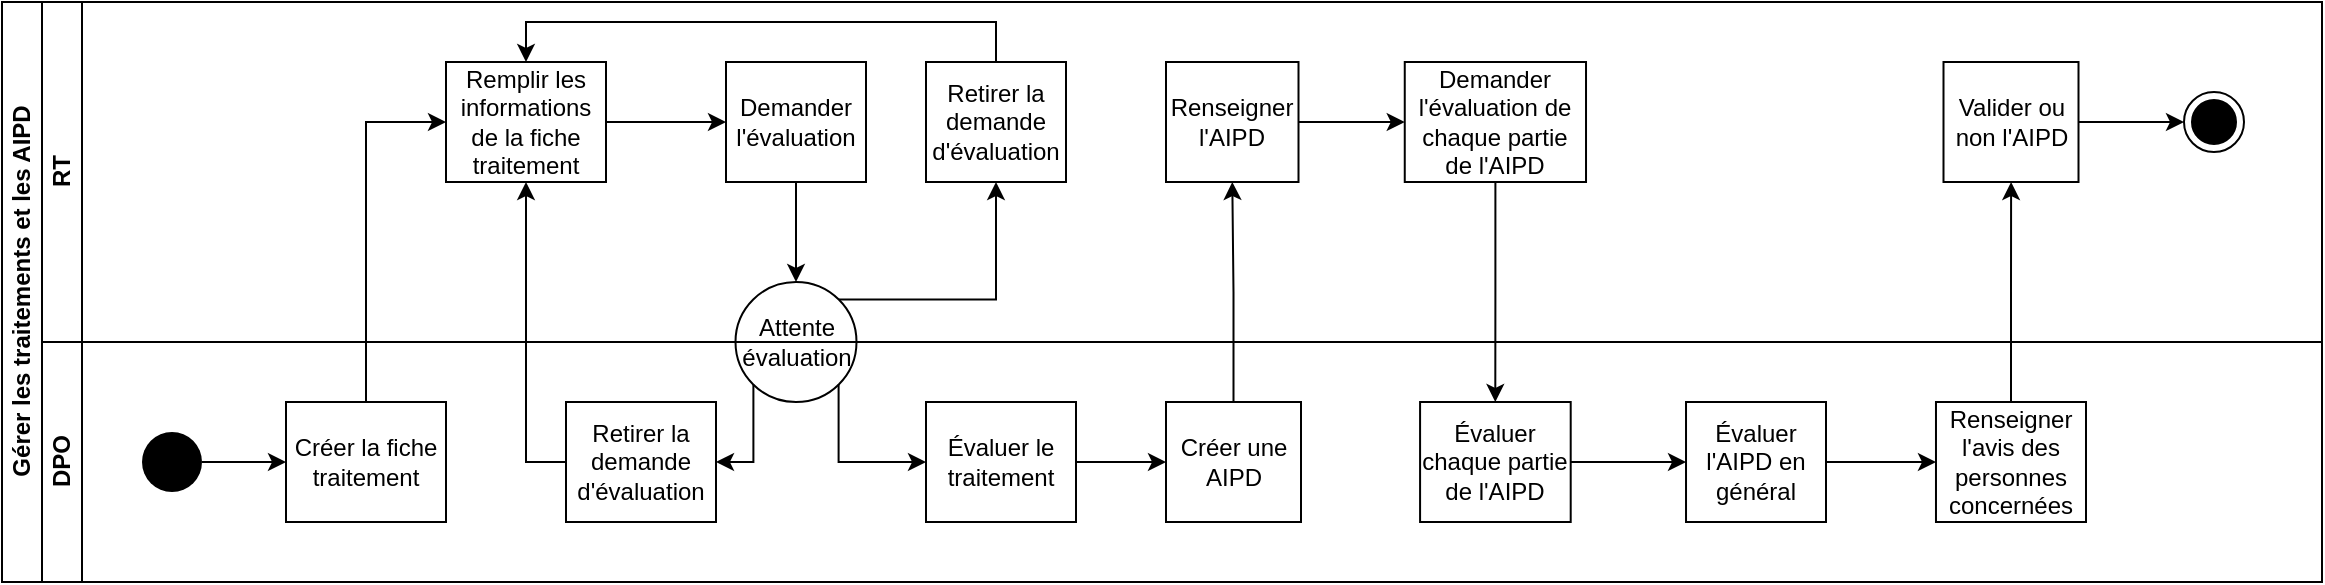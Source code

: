 <mxfile version="14.6.3" type="device"><diagram id="prtHgNgQTEPvFCAcTncT" name="Page-1"><mxGraphModel dx="1588" dy="912" grid="1" gridSize="10" guides="1" tooltips="1" connect="1" arrows="1" fold="1" page="1" pageScale="1" pageWidth="827" pageHeight="1169" math="0" shadow="0"><root><mxCell id="0"/><mxCell id="1" parent="0"/><mxCell id="dNxyNK7c78bLwvsdeMH5-19" value="Gérer les traitements et les AIPD" style="swimlane;html=1;childLayout=stackLayout;resizeParent=1;resizeParentMax=0;horizontal=0;startSize=20;horizontalStack=0;" parent="1" vertex="1"><mxGeometry x="120" y="120" width="1160" height="290" as="geometry"/></mxCell><mxCell id="dNxyNK7c78bLwvsdeMH5-21" value="RT" style="swimlane;html=1;startSize=20;horizontal=0;" parent="dNxyNK7c78bLwvsdeMH5-19" vertex="1"><mxGeometry x="20" width="1140" height="170" as="geometry"/></mxCell><mxCell id="dNxyNK7c78bLwvsdeMH5-26" value="Remplir les informations de la fiche traitement" style="rounded=0;whiteSpace=wrap;html=1;fontFamily=Helvetica;fontSize=12;fontColor=#000000;align=center;" parent="dNxyNK7c78bLwvsdeMH5-21" vertex="1"><mxGeometry x="202" y="30" width="80" height="60" as="geometry"/></mxCell><mxCell id="e5EoOdMNmGTIF2PpCyzY-6" value="Retirer la demande d'évaluation" style="rounded=0;whiteSpace=wrap;html=1;" vertex="1" parent="dNxyNK7c78bLwvsdeMH5-21"><mxGeometry x="442" y="30" width="70" height="60" as="geometry"/></mxCell><mxCell id="e5EoOdMNmGTIF2PpCyzY-9" value="" style="edgeStyle=orthogonalEdgeStyle;rounded=0;orthogonalLoop=1;jettySize=auto;html=1;entryX=0.5;entryY=0;entryDx=0;entryDy=0;" edge="1" parent="dNxyNK7c78bLwvsdeMH5-21" source="e5EoOdMNmGTIF2PpCyzY-6" target="dNxyNK7c78bLwvsdeMH5-26"><mxGeometry relative="1" as="geometry"><mxPoint x="395" y="-65" as="targetPoint"/><Array as="points"><mxPoint x="395" y="10"/><mxPoint x="160" y="10"/></Array></mxGeometry></mxCell><mxCell id="e5EoOdMNmGTIF2PpCyzY-7" value="" style="edgeStyle=orthogonalEdgeStyle;rounded=0;orthogonalLoop=1;jettySize=auto;html=1;exitX=1;exitY=0;exitDx=0;exitDy=0;" edge="1" parent="dNxyNK7c78bLwvsdeMH5-21" source="e5EoOdMNmGTIF2PpCyzY-4" target="e5EoOdMNmGTIF2PpCyzY-6"><mxGeometry relative="1" as="geometry"/></mxCell><mxCell id="e5EoOdMNmGTIF2PpCyzY-4" value="Attente évaluation" style="ellipse;whiteSpace=wrap;html=1;rounded=0;" vertex="1" parent="dNxyNK7c78bLwvsdeMH5-21"><mxGeometry x="346.75" y="140" width="60.5" height="60" as="geometry"/></mxCell><mxCell id="e5EoOdMNmGTIF2PpCyzY-19" value="Renseigner l'AIPD" style="whiteSpace=wrap;html=1;rounded=0;" vertex="1" parent="dNxyNK7c78bLwvsdeMH5-21"><mxGeometry x="562" y="30" width="66.25" height="60" as="geometry"/></mxCell><mxCell id="e5EoOdMNmGTIF2PpCyzY-31" value="Valider ou non l'AIPD" style="whiteSpace=wrap;html=1;rounded=0;" vertex="1" parent="dNxyNK7c78bLwvsdeMH5-21"><mxGeometry x="950.75" y="30" width="67.5" height="60" as="geometry"/></mxCell><mxCell id="e5EoOdMNmGTIF2PpCyzY-36" value="" style="ellipse;html=1;shape=endState;fillColor=#000000;strokeColor=#000000;" vertex="1" parent="dNxyNK7c78bLwvsdeMH5-21"><mxGeometry x="1071" y="45" width="30" height="30" as="geometry"/></mxCell><mxCell id="e5EoOdMNmGTIF2PpCyzY-42" value="" style="edgeStyle=orthogonalEdgeStyle;rounded=0;orthogonalLoop=1;jettySize=auto;html=1;entryX=0;entryY=0.5;entryDx=0;entryDy=0;" edge="1" parent="dNxyNK7c78bLwvsdeMH5-21" source="e5EoOdMNmGTIF2PpCyzY-31" target="e5EoOdMNmGTIF2PpCyzY-36"><mxGeometry relative="1" as="geometry"><mxPoint x="1072" y="60" as="targetPoint"/></mxGeometry></mxCell><mxCell id="dNxyNK7c78bLwvsdeMH5-22" value="DPO" style="swimlane;html=1;startSize=20;horizontal=0;" parent="dNxyNK7c78bLwvsdeMH5-19" vertex="1"><mxGeometry x="20" y="170" width="1140" height="120" as="geometry"/></mxCell><mxCell id="e5EoOdMNmGTIF2PpCyzY-3" value="Créer la fiche traitement" style="rounded=0;whiteSpace=wrap;html=1;fontFamily=Helvetica;fontSize=12;fontColor=#000000;align=center;" vertex="1" parent="dNxyNK7c78bLwvsdeMH5-22"><mxGeometry x="122" y="30" width="80" height="60" as="geometry"/></mxCell><mxCell id="e5EoOdMNmGTIF2PpCyzY-10" value="Retirer la demande d'évaluation" style="rounded=0;whiteSpace=wrap;html=1;" vertex="1" parent="dNxyNK7c78bLwvsdeMH5-22"><mxGeometry x="262" y="30" width="75" height="60" as="geometry"/></mxCell><mxCell id="e5EoOdMNmGTIF2PpCyzY-14" value="Évaluer le traitement" style="rounded=0;whiteSpace=wrap;html=1;" vertex="1" parent="dNxyNK7c78bLwvsdeMH5-22"><mxGeometry x="442" y="30" width="75" height="60" as="geometry"/></mxCell><mxCell id="e5EoOdMNmGTIF2PpCyzY-17" value="Créer une AIPD" style="rounded=0;whiteSpace=wrap;html=1;" vertex="1" parent="dNxyNK7c78bLwvsdeMH5-22"><mxGeometry x="562" y="30" width="67.5" height="60" as="geometry"/></mxCell><mxCell id="e5EoOdMNmGTIF2PpCyzY-18" value="" style="edgeStyle=orthogonalEdgeStyle;rounded=0;orthogonalLoop=1;jettySize=auto;html=1;" edge="1" parent="dNxyNK7c78bLwvsdeMH5-22" source="e5EoOdMNmGTIF2PpCyzY-14" target="e5EoOdMNmGTIF2PpCyzY-17"><mxGeometry relative="1" as="geometry"/></mxCell><mxCell id="e5EoOdMNmGTIF2PpCyzY-25" value="Évaluer chaque partie de l'AIPD" style="whiteSpace=wrap;html=1;rounded=0;" vertex="1" parent="dNxyNK7c78bLwvsdeMH5-22"><mxGeometry x="689.04" y="30" width="75.31" height="60" as="geometry"/></mxCell><mxCell id="e5EoOdMNmGTIF2PpCyzY-35" value="" style="ellipse;fillColor=#000000;strokeColor=none;" vertex="1" parent="dNxyNK7c78bLwvsdeMH5-22"><mxGeometry x="50" y="45" width="30" height="30" as="geometry"/></mxCell><mxCell id="e5EoOdMNmGTIF2PpCyzY-40" value="" style="edgeStyle=orthogonalEdgeStyle;rounded=0;orthogonalLoop=1;jettySize=auto;html=1;entryX=0;entryY=0.5;entryDx=0;entryDy=0;" edge="1" parent="dNxyNK7c78bLwvsdeMH5-22" source="e5EoOdMNmGTIF2PpCyzY-35" target="e5EoOdMNmGTIF2PpCyzY-3"><mxGeometry relative="1" as="geometry"><mxPoint x="160" y="60" as="targetPoint"/></mxGeometry></mxCell><mxCell id="dNxyNK7c78bLwvsdeMH5-25" value="" style="edgeStyle=orthogonalEdgeStyle;rounded=0;orthogonalLoop=1;jettySize=auto;html=1;exitX=0.5;exitY=0;exitDx=0;exitDy=0;entryX=0;entryY=0.5;entryDx=0;entryDy=0;" parent="dNxyNK7c78bLwvsdeMH5-19" source="e5EoOdMNmGTIF2PpCyzY-3" target="dNxyNK7c78bLwvsdeMH5-26" edge="1"><mxGeometry relative="1" as="geometry"><mxPoint x="100" y="180" as="sourcePoint"/><mxPoint x="180" y="90" as="targetPoint"/></mxGeometry></mxCell><mxCell id="e5EoOdMNmGTIF2PpCyzY-13" value="" style="edgeStyle=orthogonalEdgeStyle;rounded=0;orthogonalLoop=1;jettySize=auto;html=1;exitX=0;exitY=0.5;exitDx=0;exitDy=0;" edge="1" parent="dNxyNK7c78bLwvsdeMH5-19" source="e5EoOdMNmGTIF2PpCyzY-10" target="dNxyNK7c78bLwvsdeMH5-26"><mxGeometry relative="1" as="geometry"><mxPoint x="227.5" y="90" as="targetPoint"/></mxGeometry></mxCell><mxCell id="e5EoOdMNmGTIF2PpCyzY-11" value="" style="edgeStyle=orthogonalEdgeStyle;rounded=0;orthogonalLoop=1;jettySize=auto;html=1;entryX=1;entryY=0.5;entryDx=0;entryDy=0;exitX=0;exitY=1;exitDx=0;exitDy=0;" edge="1" parent="dNxyNK7c78bLwvsdeMH5-19" source="e5EoOdMNmGTIF2PpCyzY-4" target="e5EoOdMNmGTIF2PpCyzY-10"><mxGeometry relative="1" as="geometry"><Array as="points"><mxPoint x="376" y="230"/></Array></mxGeometry></mxCell><mxCell id="e5EoOdMNmGTIF2PpCyzY-16" value="" style="edgeStyle=orthogonalEdgeStyle;rounded=0;orthogonalLoop=1;jettySize=auto;html=1;entryX=0;entryY=0.5;entryDx=0;entryDy=0;exitX=1;exitY=1;exitDx=0;exitDy=0;" edge="1" parent="dNxyNK7c78bLwvsdeMH5-19" source="e5EoOdMNmGTIF2PpCyzY-4" target="e5EoOdMNmGTIF2PpCyzY-14"><mxGeometry relative="1" as="geometry"><mxPoint x="390" y="140" as="targetPoint"/><Array as="points"><mxPoint x="418" y="230"/></Array></mxGeometry></mxCell><mxCell id="e5EoOdMNmGTIF2PpCyzY-20" value="" style="edgeStyle=orthogonalEdgeStyle;rounded=0;orthogonalLoop=1;jettySize=auto;html=1;" edge="1" parent="dNxyNK7c78bLwvsdeMH5-19" source="e5EoOdMNmGTIF2PpCyzY-17" target="e5EoOdMNmGTIF2PpCyzY-19"><mxGeometry relative="1" as="geometry"/></mxCell><mxCell id="e5EoOdMNmGTIF2PpCyzY-5" value="" style="edgeStyle=orthogonalEdgeStyle;rounded=0;orthogonalLoop=1;jettySize=auto;html=1;" edge="1" parent="1" source="e5EoOdMNmGTIF2PpCyzY-1" target="e5EoOdMNmGTIF2PpCyzY-4"><mxGeometry relative="1" as="geometry"/></mxCell><mxCell id="e5EoOdMNmGTIF2PpCyzY-1" value="Demander l'évaluation " style="rounded=0;whiteSpace=wrap;html=1;" vertex="1" parent="1"><mxGeometry x="482" y="150" width="70" height="60" as="geometry"/></mxCell><mxCell id="e5EoOdMNmGTIF2PpCyzY-2" value="" style="edgeStyle=orthogonalEdgeStyle;rounded=0;orthogonalLoop=1;jettySize=auto;html=1;" edge="1" parent="1" source="dNxyNK7c78bLwvsdeMH5-26" target="e5EoOdMNmGTIF2PpCyzY-1"><mxGeometry relative="1" as="geometry"/></mxCell><mxCell id="e5EoOdMNmGTIF2PpCyzY-26" value="" style="edgeStyle=orthogonalEdgeStyle;rounded=0;orthogonalLoop=1;jettySize=auto;html=1;" edge="1" parent="1" source="e5EoOdMNmGTIF2PpCyzY-22" target="e5EoOdMNmGTIF2PpCyzY-25"><mxGeometry relative="1" as="geometry"/></mxCell><mxCell id="e5EoOdMNmGTIF2PpCyzY-22" value="Demander l'évaluation de chaque partie de l'AIPD" style="whiteSpace=wrap;html=1;rounded=0;" vertex="1" parent="1"><mxGeometry x="821.38" y="150" width="90.63" height="60" as="geometry"/></mxCell><mxCell id="e5EoOdMNmGTIF2PpCyzY-23" value="" style="edgeStyle=orthogonalEdgeStyle;rounded=0;orthogonalLoop=1;jettySize=auto;html=1;" edge="1" parent="1" source="e5EoOdMNmGTIF2PpCyzY-19" target="e5EoOdMNmGTIF2PpCyzY-22"><mxGeometry relative="1" as="geometry"/></mxCell><mxCell id="e5EoOdMNmGTIF2PpCyzY-30" value="" style="edgeStyle=orthogonalEdgeStyle;rounded=0;orthogonalLoop=1;jettySize=auto;html=1;" edge="1" parent="1" source="e5EoOdMNmGTIF2PpCyzY-27" target="e5EoOdMNmGTIF2PpCyzY-29"><mxGeometry relative="1" as="geometry"/></mxCell><mxCell id="e5EoOdMNmGTIF2PpCyzY-27" value="Évaluer l'AIPD en général" style="whiteSpace=wrap;html=1;rounded=0;" vertex="1" parent="1"><mxGeometry x="962.01" y="320" width="69.99" height="60" as="geometry"/></mxCell><mxCell id="e5EoOdMNmGTIF2PpCyzY-28" value="" style="edgeStyle=orthogonalEdgeStyle;rounded=0;orthogonalLoop=1;jettySize=auto;html=1;" edge="1" parent="1" source="e5EoOdMNmGTIF2PpCyzY-25" target="e5EoOdMNmGTIF2PpCyzY-27"><mxGeometry relative="1" as="geometry"/></mxCell><mxCell id="e5EoOdMNmGTIF2PpCyzY-32" value="" style="edgeStyle=orthogonalEdgeStyle;rounded=0;orthogonalLoop=1;jettySize=auto;html=1;" edge="1" parent="1" source="e5EoOdMNmGTIF2PpCyzY-29" target="e5EoOdMNmGTIF2PpCyzY-31"><mxGeometry relative="1" as="geometry"/></mxCell><mxCell id="e5EoOdMNmGTIF2PpCyzY-29" value="Renseigner l'avis des personnes concernées" style="whiteSpace=wrap;html=1;rounded=0;" vertex="1" parent="1"><mxGeometry x="1086.99" y="320" width="75.01" height="60" as="geometry"/></mxCell></root></mxGraphModel></diagram></mxfile>